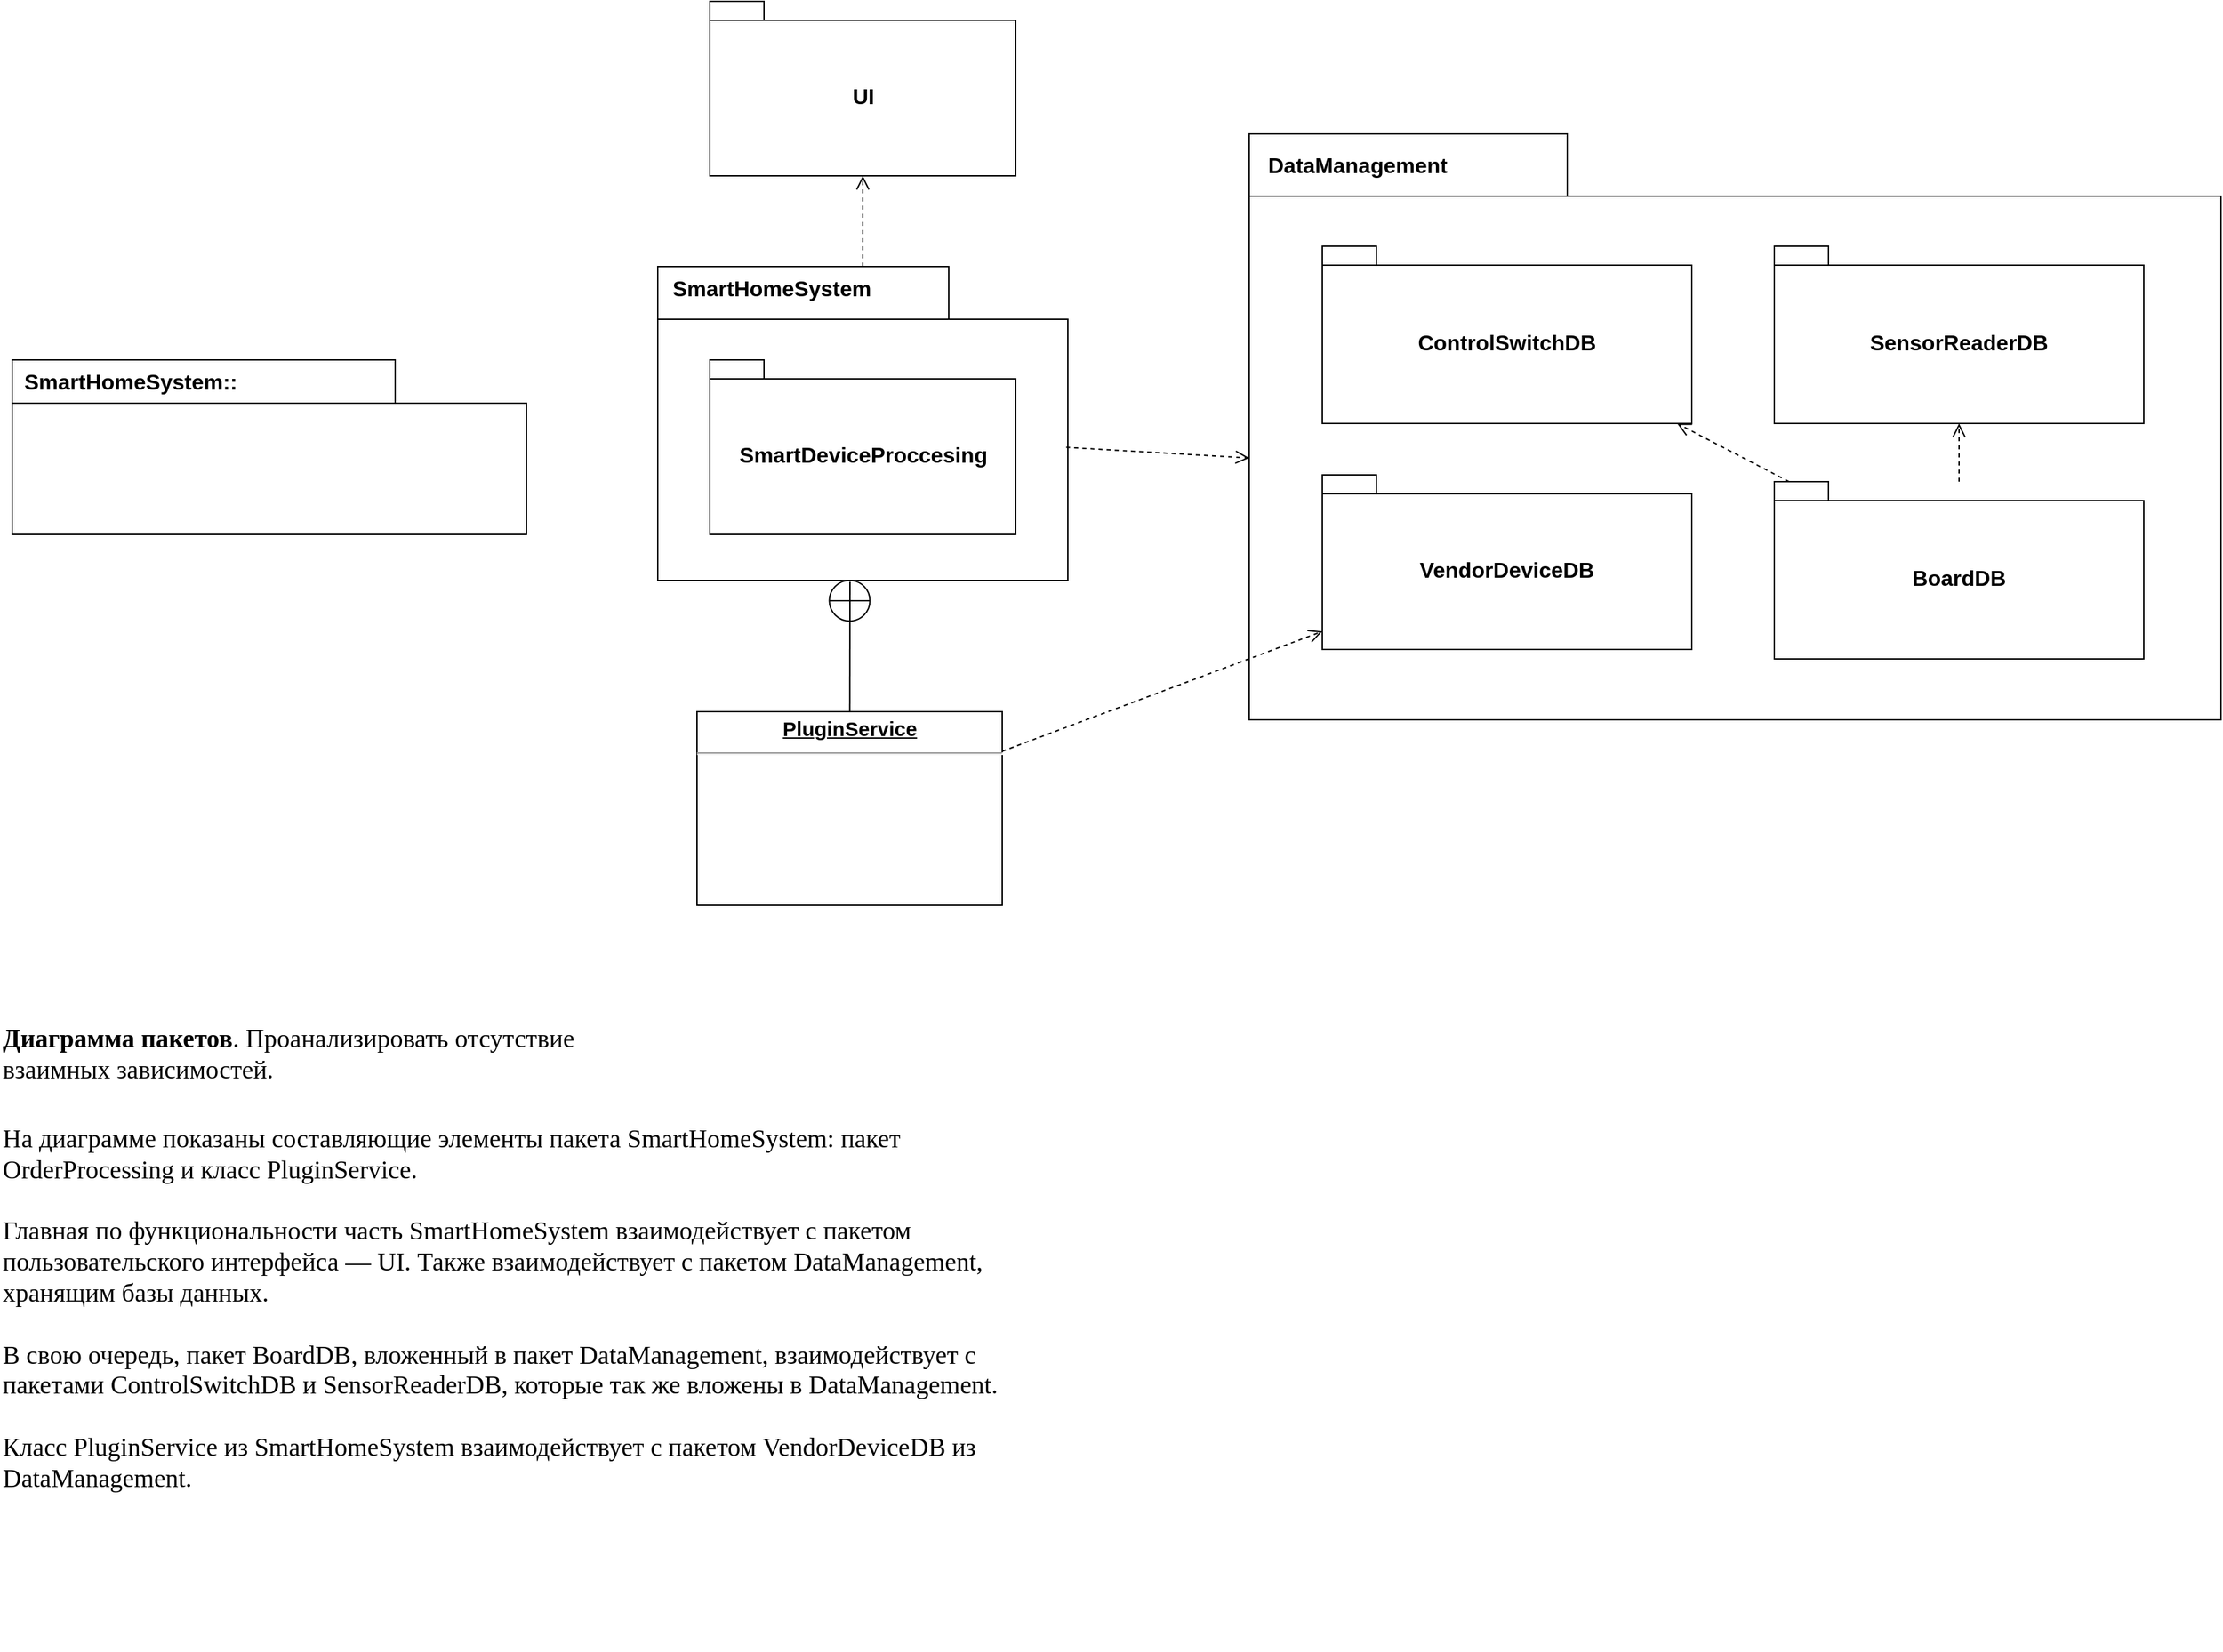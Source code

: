 <mxfile version="22.0.8" type="github">
  <diagram name="main" id="74rSGt7yE-Hl-KrqymNY">
    <mxGraphModel dx="2223" dy="927" grid="0" gridSize="10" guides="1" tooltips="1" connect="1" arrows="1" fold="1" page="0" pageScale="1" pageWidth="827" pageHeight="1169" math="0" shadow="0">
      <root>
        <mxCell id="0" />
        <mxCell id="1" parent="0" />
        <mxCell id="JMRS7Yg9RYdCD1eo68dk-16" value="" style="ellipse;whiteSpace=wrap;html=1;fontSize=16;" parent="1" vertex="1">
          <mxGeometry x="-157.25" y="450" width="30" height="30" as="geometry" />
        </mxCell>
        <mxCell id="1xkRgqvzxABxWri4Uy8v-34" value="" style="shape=folder;fontStyle=1;spacingTop=10;tabWidth=235;tabHeight=46;tabPosition=left;html=1;whiteSpace=wrap;fontSize=16;" parent="1" vertex="1">
          <mxGeometry x="153" y="120" width="718" height="433" as="geometry" />
        </mxCell>
        <mxCell id="lys92XvBiPoYoFadNUBL-1" value="&lt;b id=&quot;docs-internal-guid-218764f1-7fff-161a-42b7-2b2507a9b1ee&quot; style=&quot;font-weight: normal; font-size: 19px;&quot;&gt;&lt;span style=&quot;font-size: 19px; color: rgb(0, 0, 0); background-color: transparent; font-weight: 700; font-style: normal; font-variant: normal; text-decoration: none; vertical-align: baseline;&quot;&gt;Диаграмма пакетов&lt;/span&gt;&lt;span style=&quot;font-size: 19px; color: rgb(0, 0, 0); background-color: transparent; font-weight: 400; font-style: normal; font-variant: normal; text-decoration: none; vertical-align: baseline;&quot;&gt;. Проанализировать отсутствие взаимных зависимостей.&lt;/span&gt;&lt;/b&gt;&lt;br style=&quot;font-size: 19px;&quot;&gt;" style="text;strokeColor=none;fillColor=none;html=1;align=left;verticalAlign=top;whiteSpace=wrap;rounded=0;fontSize=19;fontFamily=Verdana;" parent="1" vertex="1">
          <mxGeometry x="-770" y="771" width="471" height="57" as="geometry" />
        </mxCell>
        <mxCell id="1xkRgqvzxABxWri4Uy8v-25" value="UI" style="shape=folder;fontStyle=1;spacingTop=10;tabWidth=40;tabHeight=14;tabPosition=left;html=1;whiteSpace=wrap;fontSize=16;" parent="1" vertex="1">
          <mxGeometry x="-245.5" y="22" width="226" height="129" as="geometry" />
        </mxCell>
        <mxCell id="1xkRgqvzxABxWri4Uy8v-30" value="" style="shape=folder;fontStyle=1;spacingTop=10;tabWidth=215;tabHeight=39;tabPosition=left;html=1;whiteSpace=wrap;fontSize=16;" parent="1" vertex="1">
          <mxGeometry x="-284" y="218" width="303" height="232" as="geometry" />
        </mxCell>
        <mxCell id="1xkRgqvzxABxWri4Uy8v-31" value="ControlSwitchDB" style="shape=folder;fontStyle=1;spacingTop=10;tabWidth=40;tabHeight=14;tabPosition=left;html=1;whiteSpace=wrap;fontSize=16;" parent="1" vertex="1">
          <mxGeometry x="207" y="203" width="273" height="131" as="geometry" />
        </mxCell>
        <mxCell id="1xkRgqvzxABxWri4Uy8v-32" value="SensorReaderDB" style="shape=folder;fontStyle=1;spacingTop=10;tabWidth=40;tabHeight=14;tabPosition=left;html=1;whiteSpace=wrap;fontSize=16;" parent="1" vertex="1">
          <mxGeometry x="541" y="203" width="273" height="131" as="geometry" />
        </mxCell>
        <mxCell id="iQJJTQCl4GM_HW9uNzEz-1" value="" style="edgeStyle=none;curved=1;rounded=0;orthogonalLoop=1;jettySize=auto;html=1;fontSize=12;startSize=8;endSize=8;dashed=1;endArrow=open;endFill=0;" parent="1" source="1xkRgqvzxABxWri4Uy8v-33" target="1xkRgqvzxABxWri4Uy8v-31" edge="1">
          <mxGeometry relative="1" as="geometry" />
        </mxCell>
        <mxCell id="iQJJTQCl4GM_HW9uNzEz-2" style="edgeStyle=none;curved=1;rounded=0;orthogonalLoop=1;jettySize=auto;html=1;fontSize=12;startSize=8;endSize=8;dashed=1;endArrow=open;endFill=0;" parent="1" source="1xkRgqvzxABxWri4Uy8v-33" target="1xkRgqvzxABxWri4Uy8v-32" edge="1">
          <mxGeometry relative="1" as="geometry" />
        </mxCell>
        <mxCell id="1xkRgqvzxABxWri4Uy8v-33" value="BoardDB" style="shape=folder;fontStyle=1;spacingTop=10;tabWidth=40;tabHeight=14;tabPosition=left;html=1;whiteSpace=wrap;fontSize=16;" parent="1" vertex="1">
          <mxGeometry x="541" y="377" width="273" height="131" as="geometry" />
        </mxCell>
        <mxCell id="1xkRgqvzxABxWri4Uy8v-35" value="DataManagement" style="text;strokeColor=none;fillColor=none;html=1;align=left;verticalAlign=top;whiteSpace=wrap;rounded=0;fontSize=16;fontStyle=1" parent="1" vertex="1">
          <mxGeometry x="165" y="127" width="271" height="30" as="geometry" />
        </mxCell>
        <mxCell id="1xkRgqvzxABxWri4Uy8v-37" style="edgeStyle=none;curved=1;rounded=0;orthogonalLoop=1;jettySize=auto;html=1;fontSize=12;startSize=8;endSize=8;entryX=0;entryY=0;entryDx=0;entryDy=239.5;entryPerimeter=0;exitX=0.996;exitY=0.576;exitDx=0;exitDy=0;exitPerimeter=0;dashed=1;endArrow=open;endFill=0;" parent="1" source="1xkRgqvzxABxWri4Uy8v-30" target="1xkRgqvzxABxWri4Uy8v-34" edge="1">
          <mxGeometry relative="1" as="geometry">
            <mxPoint x="59" y="283" as="targetPoint" />
          </mxGeometry>
        </mxCell>
        <mxCell id="1xkRgqvzxABxWri4Uy8v-38" style="edgeStyle=none;curved=1;rounded=0;orthogonalLoop=1;jettySize=auto;html=1;entryX=0.5;entryY=1;entryDx=0;entryDy=0;entryPerimeter=0;fontSize=12;startSize=8;endSize=8;dashed=1;endArrow=open;endFill=0;" parent="1" source="1xkRgqvzxABxWri4Uy8v-30" target="1xkRgqvzxABxWri4Uy8v-25" edge="1">
          <mxGeometry relative="1" as="geometry" />
        </mxCell>
        <mxCell id="xSAFIT0bUDhh3cQlT9kS-1" value="SmartHomeSystem" style="text;strokeColor=none;fillColor=none;html=1;align=left;verticalAlign=top;whiteSpace=wrap;rounded=0;fontSize=16;fontStyle=1" parent="1" vertex="1">
          <mxGeometry x="-275" y="218" width="193" height="30" as="geometry" />
        </mxCell>
        <mxCell id="JlzXYBHR6HereZO5z3la-1" value="SmartDeviceProccesing" style="shape=folder;fontStyle=1;spacingTop=10;tabWidth=40;tabHeight=14;tabPosition=left;html=1;whiteSpace=wrap;fontSize=16;" parent="1" vertex="1">
          <mxGeometry x="-245.5" y="287" width="226" height="129" as="geometry" />
        </mxCell>
        <mxCell id="VZvQMxxLxHVkPyv544EK-2" value="VendorDeviceDB" style="shape=folder;fontStyle=1;spacingTop=10;tabWidth=40;tabHeight=14;tabPosition=left;html=1;whiteSpace=wrap;fontSize=16;" parent="1" vertex="1">
          <mxGeometry x="207" y="372" width="273" height="129" as="geometry" />
        </mxCell>
        <mxCell id="JMRS7Yg9RYdCD1eo68dk-10" style="edgeStyle=none;curved=1;rounded=0;orthogonalLoop=1;jettySize=auto;html=1;fontSize=12;startSize=8;endSize=8;dashed=1;endArrow=open;endFill=0;" parent="1" source="JMRS7Yg9RYdCD1eo68dk-9" target="VZvQMxxLxHVkPyv544EK-2" edge="1">
          <mxGeometry relative="1" as="geometry" />
        </mxCell>
        <mxCell id="JMRS7Yg9RYdCD1eo68dk-9" value="&lt;p style=&quot;margin: 4px 0px 0px; text-align: center; text-decoration: underline; font-size: 15px;&quot;&gt;&lt;b style=&quot;&quot;&gt;&lt;font style=&quot;font-size: 15px;&quot;&gt;PluginService&lt;/font&gt;&lt;/b&gt;&lt;/p&gt;&lt;hr style=&quot;font-size: 15px;&quot;&gt;&lt;p style=&quot;margin: 0px 0px 0px 8px; font-size: 15px;&quot;&gt;&lt;br&gt;&lt;/p&gt;" style="verticalAlign=top;align=left;overflow=fill;fontSize=12;fontFamily=Helvetica;html=1;whiteSpace=wrap;" parent="1" vertex="1">
          <mxGeometry x="-255" y="547" width="225.5" height="143" as="geometry" />
        </mxCell>
        <mxCell id="JMRS7Yg9RYdCD1eo68dk-15" value="" style="endArrow=none;html=1;rounded=0;fontSize=12;startSize=8;endSize=8;curved=1;" parent="1" source="JMRS7Yg9RYdCD1eo68dk-9" edge="1">
          <mxGeometry width="50" height="50" relative="1" as="geometry">
            <mxPoint x="-45" y="514" as="sourcePoint" />
            <mxPoint x="-142" y="451" as="targetPoint" />
          </mxGeometry>
        </mxCell>
        <mxCell id="JMRS7Yg9RYdCD1eo68dk-17" value="" style="endArrow=none;html=1;rounded=0;fontSize=12;startSize=8;endSize=8;curved=1;exitX=0;exitY=0.5;exitDx=0;exitDy=0;entryX=1;entryY=0.5;entryDx=0;entryDy=0;" parent="1" source="JMRS7Yg9RYdCD1eo68dk-16" target="JMRS7Yg9RYdCD1eo68dk-16" edge="1">
          <mxGeometry width="50" height="50" relative="1" as="geometry">
            <mxPoint x="-179" y="513" as="sourcePoint" />
            <mxPoint x="-129" y="463" as="targetPoint" />
          </mxGeometry>
        </mxCell>
        <mxCell id="ytJwuZHAX5fGLZRfC69Q-1" value="" style="shape=folder;fontStyle=1;spacingTop=10;tabWidth=283;tabHeight=32;tabPosition=left;html=1;whiteSpace=wrap;fontSize=16;" vertex="1" parent="1">
          <mxGeometry x="-761" y="287" width="380" height="129" as="geometry" />
        </mxCell>
        <mxCell id="ytJwuZHAX5fGLZRfC69Q-2" value="SmartHomeSystem::" style="text;strokeColor=none;fillColor=none;html=1;align=left;verticalAlign=top;whiteSpace=wrap;rounded=0;fontSize=16;fontStyle=1" vertex="1" parent="1">
          <mxGeometry x="-754" y="287" width="273" height="30" as="geometry" />
        </mxCell>
        <mxCell id="ytJwuZHAX5fGLZRfC69Q-4" value="&lt;b style=&quot;font-weight: normal; font-size: 19px;&quot; id=&quot;docs-internal-guid-78f6ded8-7fff-5522-3860-03edf52eae10&quot;&gt;&lt;span style=&quot;font-size: 19px; color: rgb(0, 0, 0); background-color: transparent; font-weight: 400; font-style: normal; font-variant: normal; text-decoration: none; vertical-align: baseline;&quot;&gt;На диаграмме показаны составляющие элементы пакета&amp;nbsp;SmartHomeSystem: пакет OrderProcessing и класс PluginService. &lt;br&gt;&lt;br&gt;Главная по функциональности часть&amp;nbsp;SmartHomeSystem взаимодействует с пакетом пользовательского интерфейса — UI. Также взаимодействует с пакетом DataManagement, хранящим базы данных.&lt;br&gt;&lt;br&gt;В свою очередь, пакет BoardDB, вложенный в пакет DataManagement, взаимодействует с пакетами ControlSwitchDB и SensorReaderDB, которые так же вложены в DataManagement.&lt;br&gt;&lt;br&gt;Класс PluginService из SmartHomeSystem взаимодействует с пакетом VendorDeviceDB из DataManagement.&lt;br&gt;&lt;/span&gt;&lt;/b&gt;" style="text;whiteSpace=wrap;html=1;fontSize=19;fontFamily=Verdana;" vertex="1" parent="1">
          <mxGeometry x="-770" y="844.69" width="758" height="396.31" as="geometry" />
        </mxCell>
      </root>
    </mxGraphModel>
  </diagram>
</mxfile>
